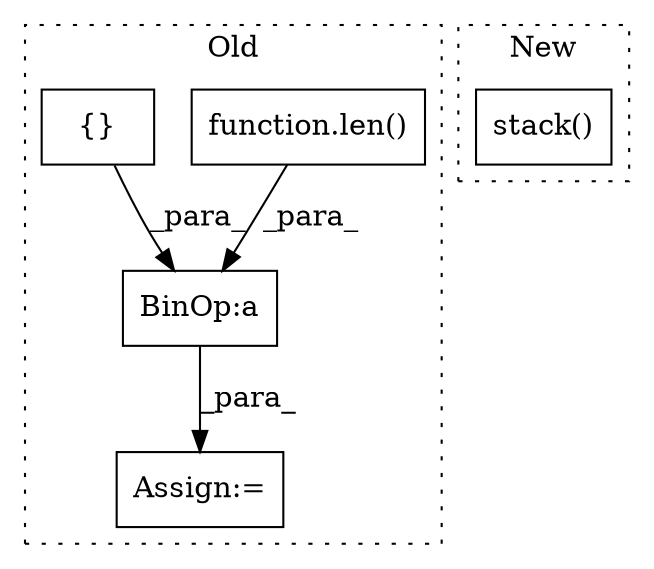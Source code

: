 digraph G {
subgraph cluster0 {
1 [label="function.len()" a="75" s="20528,20549" l="4,1" shape="box"];
3 [label="Assign:=" a="68" s="20494" l="3" shape="box"];
4 [label="BinOp:a" a="82" s="20525" l="3" shape="box"];
5 [label="{}" a="59" s="20498,20524" l="1,0" shape="box"];
label = "Old";
style="dotted";
}
subgraph cluster1 {
2 [label="stack()" a="75" s="19603,19630" l="10,1" shape="box"];
label = "New";
style="dotted";
}
1 -> 4 [label="_para_"];
4 -> 3 [label="_para_"];
5 -> 4 [label="_para_"];
}